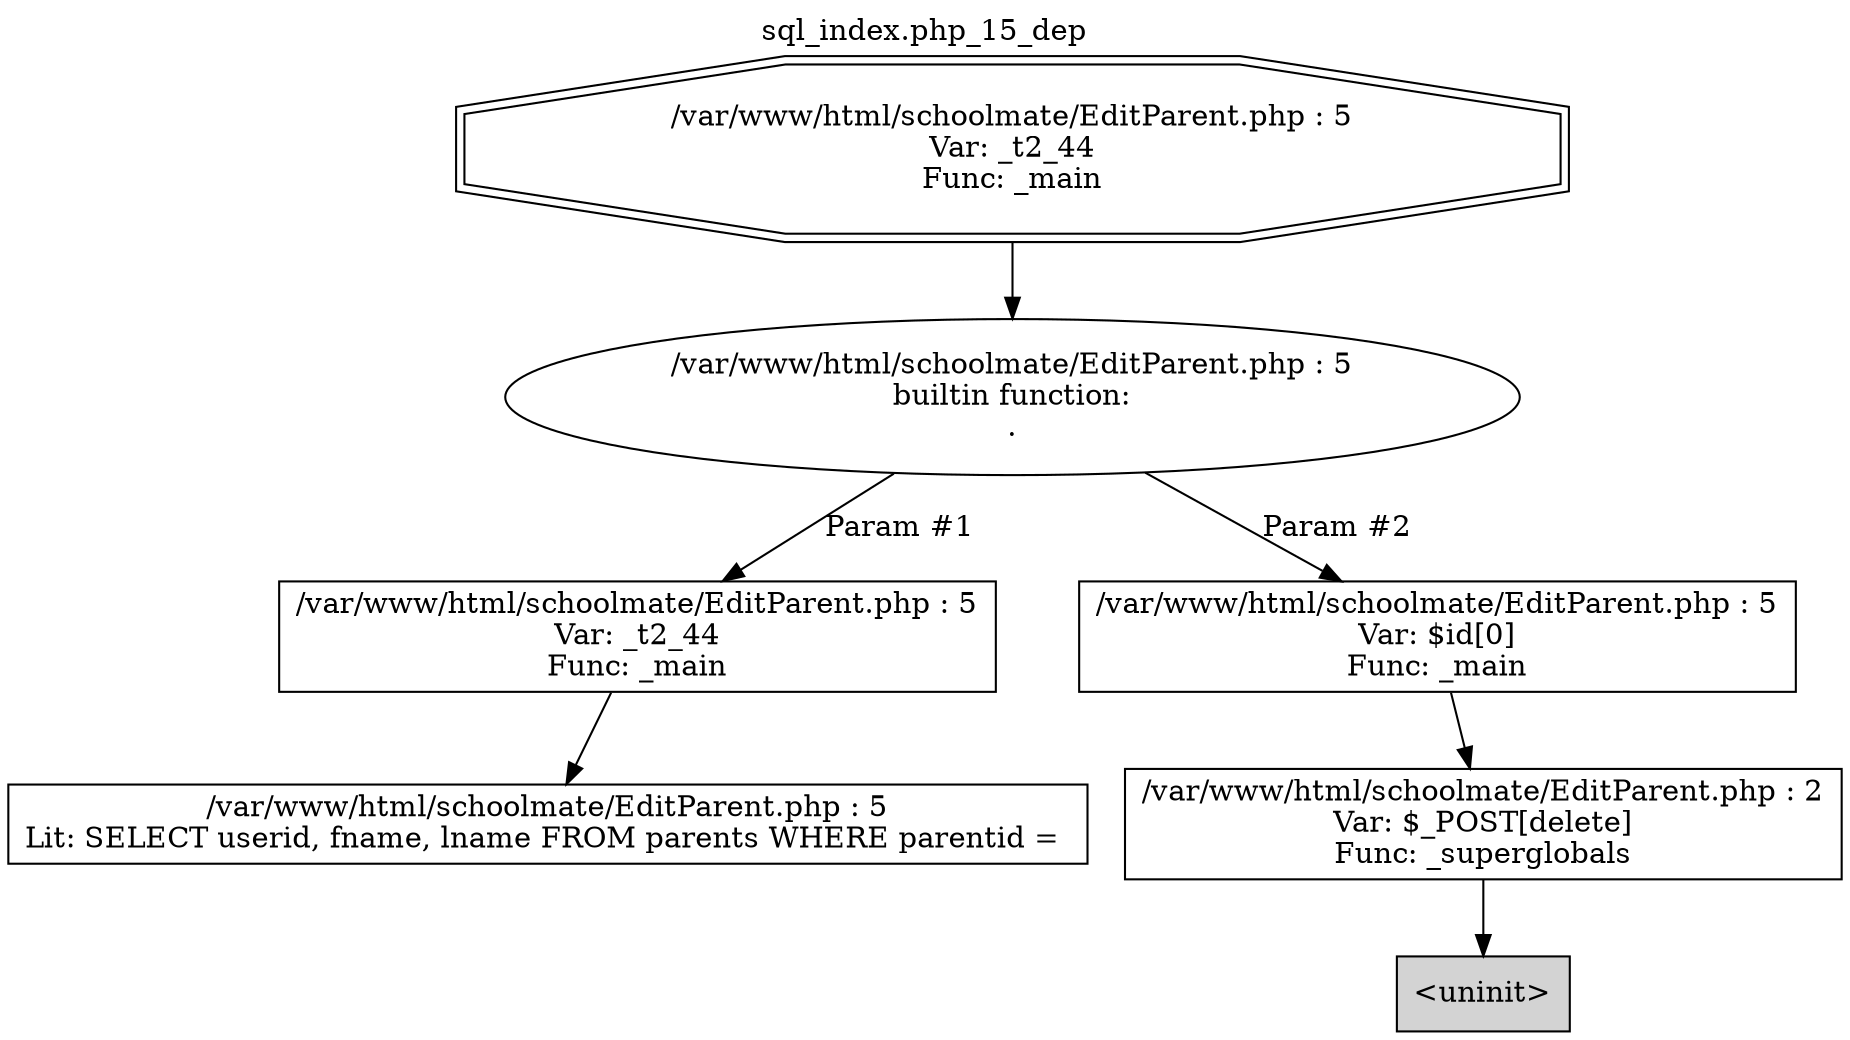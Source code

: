 digraph cfg {
  label="sql_index.php_15_dep";
  labelloc=t;
  n1 [shape=doubleoctagon, label="/var/www/html/schoolmate/EditParent.php : 5\nVar: _t2_44\nFunc: _main\n"];
  n2 [shape=ellipse, label="/var/www/html/schoolmate/EditParent.php : 5\nbuiltin function:\n.\n"];
  n3 [shape=box, label="/var/www/html/schoolmate/EditParent.php : 5\nVar: _t2_44\nFunc: _main\n"];
  n4 [shape=box, label="/var/www/html/schoolmate/EditParent.php : 5\nLit: SELECT userid, fname, lname FROM parents WHERE parentid = \n"];
  n5 [shape=box, label="/var/www/html/schoolmate/EditParent.php : 5\nVar: $id[0]\nFunc: _main\n"];
  n6 [shape=box, label="/var/www/html/schoolmate/EditParent.php : 2\nVar: $_POST[delete]\nFunc: _superglobals\n"];
  n7 [shape=box, label="<uninit>",style=filled];
  n1 -> n2;
  n3 -> n4;
  n2 -> n3[label="Param #1"];
  n2 -> n5[label="Param #2"];
  n6 -> n7;
  n5 -> n6;
}
